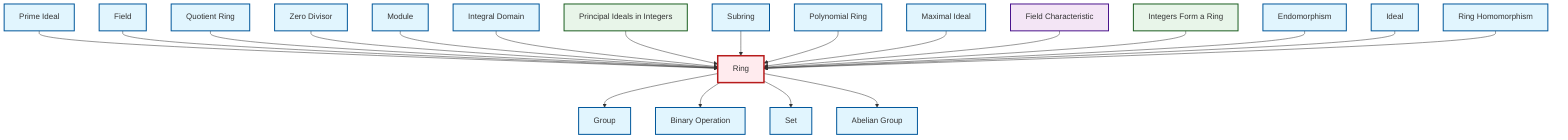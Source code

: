 graph TD
    classDef definition fill:#e1f5fe,stroke:#01579b,stroke-width:2px
    classDef theorem fill:#f3e5f5,stroke:#4a148c,stroke-width:2px
    classDef axiom fill:#fff3e0,stroke:#e65100,stroke-width:2px
    classDef example fill:#e8f5e9,stroke:#1b5e20,stroke-width:2px
    classDef current fill:#ffebee,stroke:#b71c1c,stroke-width:3px
    ex-integers-ring["Integers Form a Ring"]:::example
    def-ring-homomorphism["Ring Homomorphism"]:::definition
    def-endomorphism["Endomorphism"]:::definition
    def-abelian-group["Abelian Group"]:::definition
    def-prime-ideal["Prime Ideal"]:::definition
    def-binary-operation["Binary Operation"]:::definition
    thm-field-characteristic["Field Characteristic"]:::theorem
    ex-principal-ideal["Principal Ideals in Integers"]:::example
    def-field["Field"]:::definition
    def-set["Set"]:::definition
    def-quotient-ring["Quotient Ring"]:::definition
    def-module["Module"]:::definition
    def-polynomial-ring["Polynomial Ring"]:::definition
    def-subring["Subring"]:::definition
    def-ring["Ring"]:::definition
    def-maximal-ideal["Maximal Ideal"]:::definition
    def-group["Group"]:::definition
    def-ideal["Ideal"]:::definition
    def-integral-domain["Integral Domain"]:::definition
    def-zero-divisor["Zero Divisor"]:::definition
    def-prime-ideal --> def-ring
    def-field --> def-ring
    def-quotient-ring --> def-ring
    def-zero-divisor --> def-ring
    def-module --> def-ring
    def-integral-domain --> def-ring
    def-ring --> def-group
    ex-principal-ideal --> def-ring
    def-ring --> def-binary-operation
    def-subring --> def-ring
    def-ring --> def-set
    def-polynomial-ring --> def-ring
    def-maximal-ideal --> def-ring
    thm-field-characteristic --> def-ring
    ex-integers-ring --> def-ring
    def-ring --> def-abelian-group
    def-endomorphism --> def-ring
    def-ideal --> def-ring
    def-ring-homomorphism --> def-ring
    class def-ring current